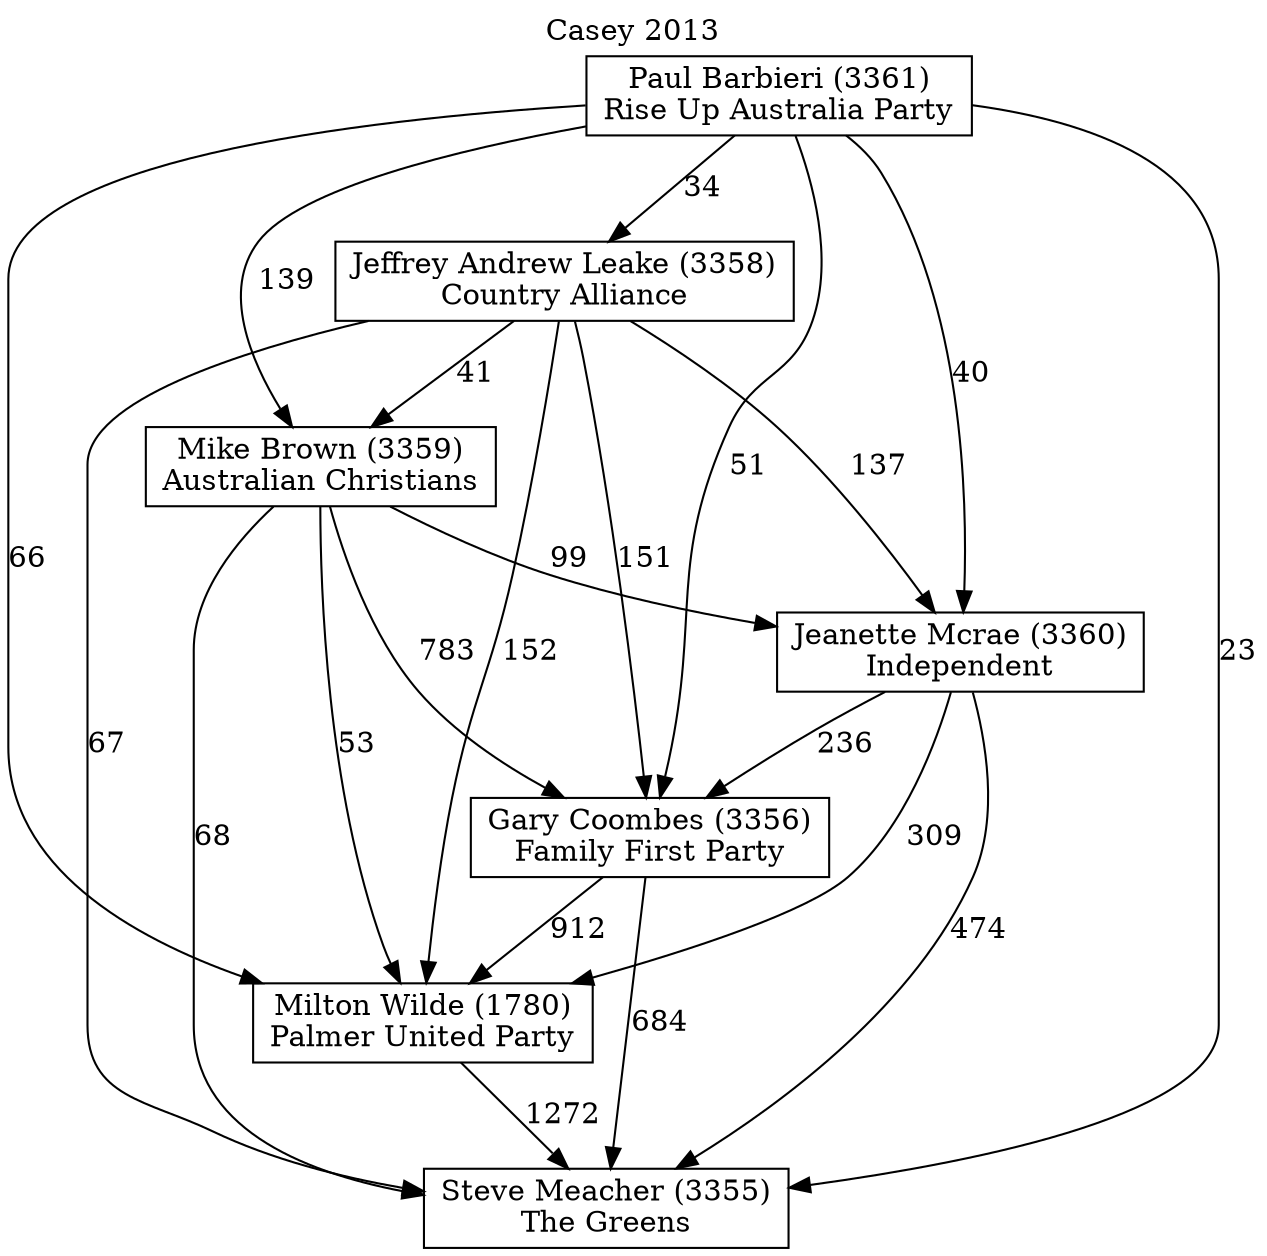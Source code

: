 // House preference flow
digraph "Steve Meacher (3355)_Casey_2013" {
	graph [label="Casey 2013" labelloc=t mclimit=10]
	node [shape=box]
	"Gary Coombes (3356)" [label="Gary Coombes (3356)
Family First Party"]
	"Jeanette Mcrae (3360)" [label="Jeanette Mcrae (3360)
Independent"]
	"Jeffrey Andrew Leake (3358)" [label="Jeffrey Andrew Leake (3358)
Country Alliance"]
	"Mike Brown (3359)" [label="Mike Brown (3359)
Australian Christians"]
	"Milton Wilde (1780)" [label="Milton Wilde (1780)
Palmer United Party"]
	"Paul Barbieri (3361)" [label="Paul Barbieri (3361)
Rise Up Australia Party"]
	"Steve Meacher (3355)" [label="Steve Meacher (3355)
The Greens"]
	"Gary Coombes (3356)" -> "Milton Wilde (1780)" [label=912]
	"Gary Coombes (3356)" -> "Steve Meacher (3355)" [label=684]
	"Jeanette Mcrae (3360)" -> "Gary Coombes (3356)" [label=236]
	"Jeanette Mcrae (3360)" -> "Milton Wilde (1780)" [label=309]
	"Jeanette Mcrae (3360)" -> "Steve Meacher (3355)" [label=474]
	"Jeffrey Andrew Leake (3358)" -> "Gary Coombes (3356)" [label=151]
	"Jeffrey Andrew Leake (3358)" -> "Jeanette Mcrae (3360)" [label=137]
	"Jeffrey Andrew Leake (3358)" -> "Mike Brown (3359)" [label=41]
	"Jeffrey Andrew Leake (3358)" -> "Milton Wilde (1780)" [label=152]
	"Jeffrey Andrew Leake (3358)" -> "Steve Meacher (3355)" [label=67]
	"Mike Brown (3359)" -> "Gary Coombes (3356)" [label=783]
	"Mike Brown (3359)" -> "Jeanette Mcrae (3360)" [label=99]
	"Mike Brown (3359)" -> "Milton Wilde (1780)" [label=53]
	"Mike Brown (3359)" -> "Steve Meacher (3355)" [label=68]
	"Milton Wilde (1780)" -> "Steve Meacher (3355)" [label=1272]
	"Paul Barbieri (3361)" -> "Gary Coombes (3356)" [label=51]
	"Paul Barbieri (3361)" -> "Jeanette Mcrae (3360)" [label=40]
	"Paul Barbieri (3361)" -> "Jeffrey Andrew Leake (3358)" [label=34]
	"Paul Barbieri (3361)" -> "Mike Brown (3359)" [label=139]
	"Paul Barbieri (3361)" -> "Milton Wilde (1780)" [label=66]
	"Paul Barbieri (3361)" -> "Steve Meacher (3355)" [label=23]
}
